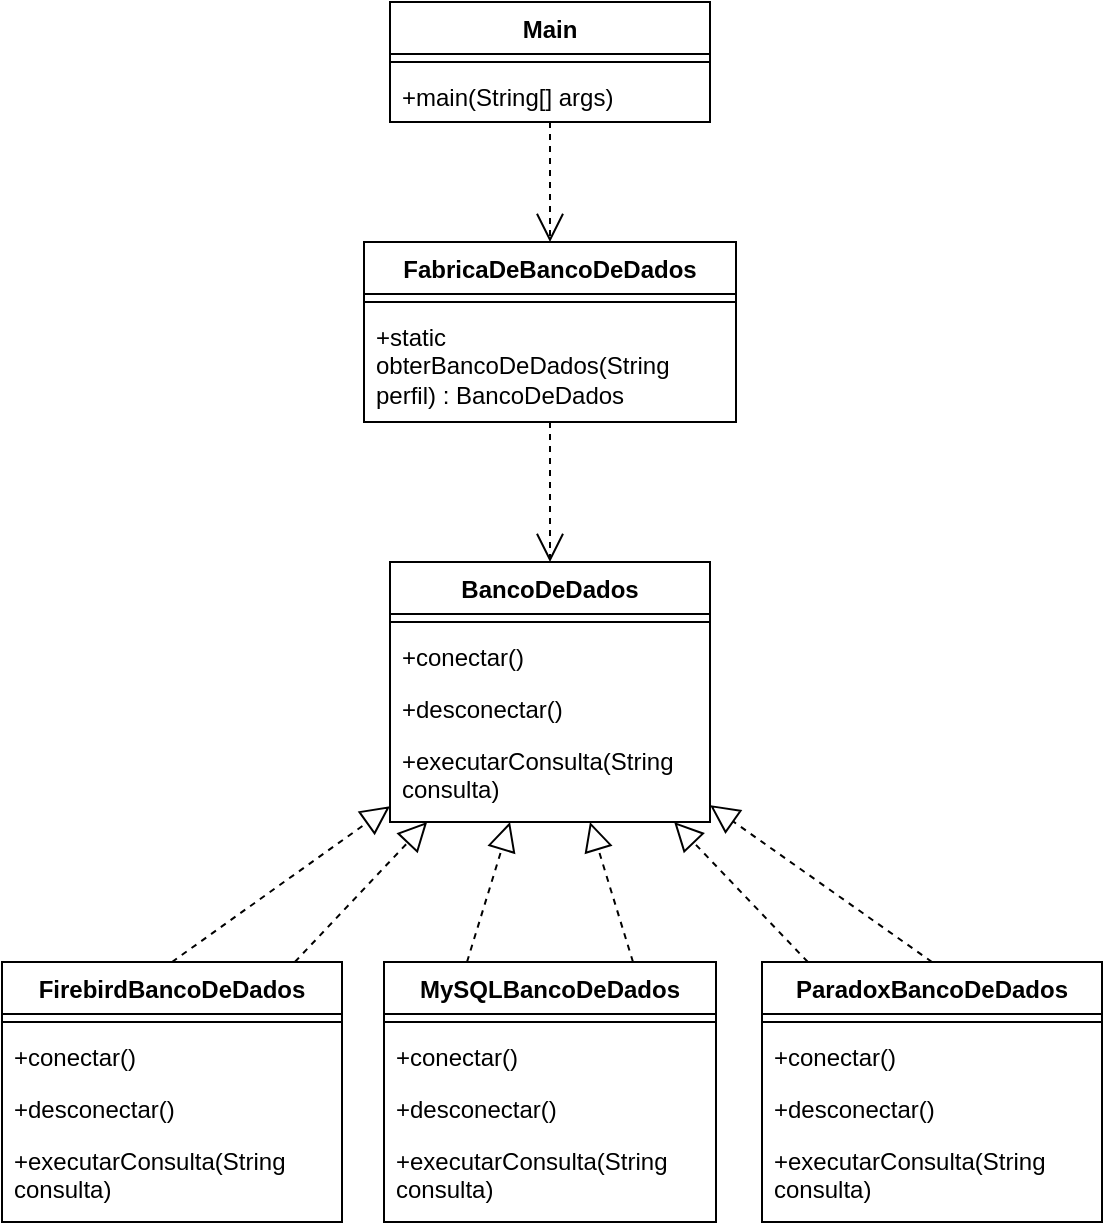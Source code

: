 <mxfile version="24.6.3" type="device">
  <diagram name="Página-1" id="_nEByJtvpSmemO3LJTgk">
    <mxGraphModel dx="1242" dy="535" grid="1" gridSize="10" guides="1" tooltips="1" connect="1" arrows="1" fold="1" page="1" pageScale="1" pageWidth="827" pageHeight="1169" math="0" shadow="0">
      <root>
        <mxCell id="0" />
        <mxCell id="1" parent="0" />
        <mxCell id="cuNSHOvxlQV0bf2IM3mk-1" value="Main" style="swimlane;fontStyle=1;align=center;verticalAlign=top;childLayout=stackLayout;horizontal=1;startSize=26;horizontalStack=0;resizeParent=1;resizeParentMax=0;resizeLast=0;collapsible=1;marginBottom=0;whiteSpace=wrap;html=1;" vertex="1" parent="1">
          <mxGeometry x="334" y="40" width="160" height="60" as="geometry" />
        </mxCell>
        <mxCell id="cuNSHOvxlQV0bf2IM3mk-3" value="" style="line;strokeWidth=1;fillColor=none;align=left;verticalAlign=middle;spacingTop=-1;spacingLeft=3;spacingRight=3;rotatable=0;labelPosition=right;points=[];portConstraint=eastwest;strokeColor=inherit;" vertex="1" parent="cuNSHOvxlQV0bf2IM3mk-1">
          <mxGeometry y="26" width="160" height="8" as="geometry" />
        </mxCell>
        <mxCell id="cuNSHOvxlQV0bf2IM3mk-4" value="+main(String[] args)" style="text;strokeColor=none;fillColor=none;align=left;verticalAlign=top;spacingLeft=4;spacingRight=4;overflow=hidden;rotatable=0;points=[[0,0.5],[1,0.5]];portConstraint=eastwest;whiteSpace=wrap;html=1;" vertex="1" parent="cuNSHOvxlQV0bf2IM3mk-1">
          <mxGeometry y="34" width="160" height="26" as="geometry" />
        </mxCell>
        <mxCell id="cuNSHOvxlQV0bf2IM3mk-5" value="FabricaDeBancoDeDados" style="swimlane;fontStyle=1;align=center;verticalAlign=top;childLayout=stackLayout;horizontal=1;startSize=26;horizontalStack=0;resizeParent=1;resizeParentMax=0;resizeLast=0;collapsible=1;marginBottom=0;whiteSpace=wrap;html=1;" vertex="1" parent="1">
          <mxGeometry x="321" y="160" width="186" height="90" as="geometry" />
        </mxCell>
        <mxCell id="cuNSHOvxlQV0bf2IM3mk-6" value="" style="line;strokeWidth=1;fillColor=none;align=left;verticalAlign=middle;spacingTop=-1;spacingLeft=3;spacingRight=3;rotatable=0;labelPosition=right;points=[];portConstraint=eastwest;strokeColor=inherit;" vertex="1" parent="cuNSHOvxlQV0bf2IM3mk-5">
          <mxGeometry y="26" width="186" height="8" as="geometry" />
        </mxCell>
        <mxCell id="cuNSHOvxlQV0bf2IM3mk-7" value="+static obterBancoDeDados(String perfil) : BancoDeDados" style="text;strokeColor=none;fillColor=none;align=left;verticalAlign=top;spacingLeft=4;spacingRight=4;overflow=hidden;rotatable=0;points=[[0,0.5],[1,0.5]];portConstraint=eastwest;whiteSpace=wrap;html=1;" vertex="1" parent="cuNSHOvxlQV0bf2IM3mk-5">
          <mxGeometry y="34" width="186" height="56" as="geometry" />
        </mxCell>
        <mxCell id="cuNSHOvxlQV0bf2IM3mk-11" value="BancoDeDados" style="swimlane;fontStyle=1;align=center;verticalAlign=top;childLayout=stackLayout;horizontal=1;startSize=26;horizontalStack=0;resizeParent=1;resizeParentMax=0;resizeLast=0;collapsible=1;marginBottom=0;whiteSpace=wrap;html=1;" vertex="1" parent="1">
          <mxGeometry x="334" y="320" width="160" height="130" as="geometry" />
        </mxCell>
        <mxCell id="cuNSHOvxlQV0bf2IM3mk-12" value="" style="line;strokeWidth=1;fillColor=none;align=left;verticalAlign=middle;spacingTop=-1;spacingLeft=3;spacingRight=3;rotatable=0;labelPosition=right;points=[];portConstraint=eastwest;strokeColor=inherit;" vertex="1" parent="cuNSHOvxlQV0bf2IM3mk-11">
          <mxGeometry y="26" width="160" height="8" as="geometry" />
        </mxCell>
        <mxCell id="cuNSHOvxlQV0bf2IM3mk-13" value="+conectar()" style="text;strokeColor=none;fillColor=none;align=left;verticalAlign=top;spacingLeft=4;spacingRight=4;overflow=hidden;rotatable=0;points=[[0,0.5],[1,0.5]];portConstraint=eastwest;whiteSpace=wrap;html=1;" vertex="1" parent="cuNSHOvxlQV0bf2IM3mk-11">
          <mxGeometry y="34" width="160" height="26" as="geometry" />
        </mxCell>
        <mxCell id="cuNSHOvxlQV0bf2IM3mk-14" value="+desconectar()" style="text;strokeColor=none;fillColor=none;align=left;verticalAlign=top;spacingLeft=4;spacingRight=4;overflow=hidden;rotatable=0;points=[[0,0.5],[1,0.5]];portConstraint=eastwest;whiteSpace=wrap;html=1;" vertex="1" parent="cuNSHOvxlQV0bf2IM3mk-11">
          <mxGeometry y="60" width="160" height="26" as="geometry" />
        </mxCell>
        <mxCell id="cuNSHOvxlQV0bf2IM3mk-23" value="+executarConsulta(String consulta)" style="text;strokeColor=none;fillColor=none;align=left;verticalAlign=top;spacingLeft=4;spacingRight=4;overflow=hidden;rotatable=0;points=[[0,0.5],[1,0.5]];portConstraint=eastwest;whiteSpace=wrap;html=1;" vertex="1" parent="cuNSHOvxlQV0bf2IM3mk-11">
          <mxGeometry y="86" width="160" height="44" as="geometry" />
        </mxCell>
        <mxCell id="cuNSHOvxlQV0bf2IM3mk-24" value="FirebirdBancoDeDados" style="swimlane;fontStyle=1;align=center;verticalAlign=top;childLayout=stackLayout;horizontal=1;startSize=26;horizontalStack=0;resizeParent=1;resizeParentMax=0;resizeLast=0;collapsible=1;marginBottom=0;whiteSpace=wrap;html=1;" vertex="1" parent="1">
          <mxGeometry x="140" y="520" width="170" height="130" as="geometry" />
        </mxCell>
        <mxCell id="cuNSHOvxlQV0bf2IM3mk-25" value="" style="line;strokeWidth=1;fillColor=none;align=left;verticalAlign=middle;spacingTop=-1;spacingLeft=3;spacingRight=3;rotatable=0;labelPosition=right;points=[];portConstraint=eastwest;strokeColor=inherit;" vertex="1" parent="cuNSHOvxlQV0bf2IM3mk-24">
          <mxGeometry y="26" width="170" height="8" as="geometry" />
        </mxCell>
        <mxCell id="cuNSHOvxlQV0bf2IM3mk-26" value="+conectar()" style="text;strokeColor=none;fillColor=none;align=left;verticalAlign=top;spacingLeft=4;spacingRight=4;overflow=hidden;rotatable=0;points=[[0,0.5],[1,0.5]];portConstraint=eastwest;whiteSpace=wrap;html=1;" vertex="1" parent="cuNSHOvxlQV0bf2IM3mk-24">
          <mxGeometry y="34" width="170" height="26" as="geometry" />
        </mxCell>
        <mxCell id="cuNSHOvxlQV0bf2IM3mk-27" value="+desconectar()" style="text;strokeColor=none;fillColor=none;align=left;verticalAlign=top;spacingLeft=4;spacingRight=4;overflow=hidden;rotatable=0;points=[[0,0.5],[1,0.5]];portConstraint=eastwest;whiteSpace=wrap;html=1;" vertex="1" parent="cuNSHOvxlQV0bf2IM3mk-24">
          <mxGeometry y="60" width="170" height="26" as="geometry" />
        </mxCell>
        <mxCell id="cuNSHOvxlQV0bf2IM3mk-28" value="+executarConsulta(String consulta)" style="text;strokeColor=none;fillColor=none;align=left;verticalAlign=top;spacingLeft=4;spacingRight=4;overflow=hidden;rotatable=0;points=[[0,0.5],[1,0.5]];portConstraint=eastwest;whiteSpace=wrap;html=1;" vertex="1" parent="cuNSHOvxlQV0bf2IM3mk-24">
          <mxGeometry y="86" width="170" height="44" as="geometry" />
        </mxCell>
        <mxCell id="cuNSHOvxlQV0bf2IM3mk-29" value="MySQLBancoDeDados" style="swimlane;fontStyle=1;align=center;verticalAlign=top;childLayout=stackLayout;horizontal=1;startSize=26;horizontalStack=0;resizeParent=1;resizeParentMax=0;resizeLast=0;collapsible=1;marginBottom=0;whiteSpace=wrap;html=1;" vertex="1" parent="1">
          <mxGeometry x="331" y="520" width="166" height="130" as="geometry" />
        </mxCell>
        <mxCell id="cuNSHOvxlQV0bf2IM3mk-30" value="" style="line;strokeWidth=1;fillColor=none;align=left;verticalAlign=middle;spacingTop=-1;spacingLeft=3;spacingRight=3;rotatable=0;labelPosition=right;points=[];portConstraint=eastwest;strokeColor=inherit;" vertex="1" parent="cuNSHOvxlQV0bf2IM3mk-29">
          <mxGeometry y="26" width="166" height="8" as="geometry" />
        </mxCell>
        <mxCell id="cuNSHOvxlQV0bf2IM3mk-31" value="+conectar()" style="text;strokeColor=none;fillColor=none;align=left;verticalAlign=top;spacingLeft=4;spacingRight=4;overflow=hidden;rotatable=0;points=[[0,0.5],[1,0.5]];portConstraint=eastwest;whiteSpace=wrap;html=1;" vertex="1" parent="cuNSHOvxlQV0bf2IM3mk-29">
          <mxGeometry y="34" width="166" height="26" as="geometry" />
        </mxCell>
        <mxCell id="cuNSHOvxlQV0bf2IM3mk-32" value="+desconectar()" style="text;strokeColor=none;fillColor=none;align=left;verticalAlign=top;spacingLeft=4;spacingRight=4;overflow=hidden;rotatable=0;points=[[0,0.5],[1,0.5]];portConstraint=eastwest;whiteSpace=wrap;html=1;" vertex="1" parent="cuNSHOvxlQV0bf2IM3mk-29">
          <mxGeometry y="60" width="166" height="26" as="geometry" />
        </mxCell>
        <mxCell id="cuNSHOvxlQV0bf2IM3mk-33" value="+executarConsulta(String consulta)" style="text;strokeColor=none;fillColor=none;align=left;verticalAlign=top;spacingLeft=4;spacingRight=4;overflow=hidden;rotatable=0;points=[[0,0.5],[1,0.5]];portConstraint=eastwest;whiteSpace=wrap;html=1;" vertex="1" parent="cuNSHOvxlQV0bf2IM3mk-29">
          <mxGeometry y="86" width="166" height="44" as="geometry" />
        </mxCell>
        <mxCell id="cuNSHOvxlQV0bf2IM3mk-34" value="ParadoxBancoDeDados" style="swimlane;fontStyle=1;align=center;verticalAlign=top;childLayout=stackLayout;horizontal=1;startSize=26;horizontalStack=0;resizeParent=1;resizeParentMax=0;resizeLast=0;collapsible=1;marginBottom=0;whiteSpace=wrap;html=1;" vertex="1" parent="1">
          <mxGeometry x="520" y="520" width="170" height="130" as="geometry" />
        </mxCell>
        <mxCell id="cuNSHOvxlQV0bf2IM3mk-35" value="" style="line;strokeWidth=1;fillColor=none;align=left;verticalAlign=middle;spacingTop=-1;spacingLeft=3;spacingRight=3;rotatable=0;labelPosition=right;points=[];portConstraint=eastwest;strokeColor=inherit;" vertex="1" parent="cuNSHOvxlQV0bf2IM3mk-34">
          <mxGeometry y="26" width="170" height="8" as="geometry" />
        </mxCell>
        <mxCell id="cuNSHOvxlQV0bf2IM3mk-36" value="+conectar()" style="text;strokeColor=none;fillColor=none;align=left;verticalAlign=top;spacingLeft=4;spacingRight=4;overflow=hidden;rotatable=0;points=[[0,0.5],[1,0.5]];portConstraint=eastwest;whiteSpace=wrap;html=1;" vertex="1" parent="cuNSHOvxlQV0bf2IM3mk-34">
          <mxGeometry y="34" width="170" height="26" as="geometry" />
        </mxCell>
        <mxCell id="cuNSHOvxlQV0bf2IM3mk-37" value="+desconectar()" style="text;strokeColor=none;fillColor=none;align=left;verticalAlign=top;spacingLeft=4;spacingRight=4;overflow=hidden;rotatable=0;points=[[0,0.5],[1,0.5]];portConstraint=eastwest;whiteSpace=wrap;html=1;" vertex="1" parent="cuNSHOvxlQV0bf2IM3mk-34">
          <mxGeometry y="60" width="170" height="26" as="geometry" />
        </mxCell>
        <mxCell id="cuNSHOvxlQV0bf2IM3mk-38" value="+executarConsulta(String consulta)" style="text;strokeColor=none;fillColor=none;align=left;verticalAlign=top;spacingLeft=4;spacingRight=4;overflow=hidden;rotatable=0;points=[[0,0.5],[1,0.5]];portConstraint=eastwest;whiteSpace=wrap;html=1;" vertex="1" parent="cuNSHOvxlQV0bf2IM3mk-34">
          <mxGeometry y="86" width="170" height="44" as="geometry" />
        </mxCell>
        <mxCell id="cuNSHOvxlQV0bf2IM3mk-39" value="" style="endArrow=open;endSize=12;dashed=1;html=1;rounded=0;" edge="1" parent="1" source="cuNSHOvxlQV0bf2IM3mk-1" target="cuNSHOvxlQV0bf2IM3mk-5">
          <mxGeometry width="160" relative="1" as="geometry">
            <mxPoint x="330" y="180" as="sourcePoint" />
            <mxPoint x="490" y="180" as="targetPoint" />
          </mxGeometry>
        </mxCell>
        <mxCell id="cuNSHOvxlQV0bf2IM3mk-40" value="" style="endArrow=open;endSize=12;dashed=1;html=1;rounded=0;" edge="1" parent="1" source="cuNSHOvxlQV0bf2IM3mk-5" target="cuNSHOvxlQV0bf2IM3mk-11">
          <mxGeometry width="160" relative="1" as="geometry">
            <mxPoint x="424" y="110" as="sourcePoint" />
            <mxPoint x="424" y="170" as="targetPoint" />
          </mxGeometry>
        </mxCell>
        <mxCell id="cuNSHOvxlQV0bf2IM3mk-41" value="" style="endArrow=block;dashed=1;endFill=0;endSize=12;html=1;rounded=0;" edge="1" parent="1" source="cuNSHOvxlQV0bf2IM3mk-24" target="cuNSHOvxlQV0bf2IM3mk-11">
          <mxGeometry width="160" relative="1" as="geometry">
            <mxPoint x="330" y="480" as="sourcePoint" />
            <mxPoint x="490" y="480" as="targetPoint" />
          </mxGeometry>
        </mxCell>
        <mxCell id="cuNSHOvxlQV0bf2IM3mk-42" value="" style="endArrow=block;dashed=1;endFill=0;endSize=12;html=1;rounded=0;exitX=0.25;exitY=0;exitDx=0;exitDy=0;" edge="1" parent="1" source="cuNSHOvxlQV0bf2IM3mk-29" target="cuNSHOvxlQV0bf2IM3mk-11">
          <mxGeometry width="160" relative="1" as="geometry">
            <mxPoint x="296" y="530" as="sourcePoint" />
            <mxPoint x="363" y="460" as="targetPoint" />
          </mxGeometry>
        </mxCell>
        <mxCell id="cuNSHOvxlQV0bf2IM3mk-43" value="" style="endArrow=block;dashed=1;endFill=0;endSize=12;html=1;rounded=0;" edge="1" parent="1" source="cuNSHOvxlQV0bf2IM3mk-34" target="cuNSHOvxlQV0bf2IM3mk-11">
          <mxGeometry width="160" relative="1" as="geometry">
            <mxPoint x="424" y="530" as="sourcePoint" />
            <mxPoint x="424" y="460" as="targetPoint" />
          </mxGeometry>
        </mxCell>
        <mxCell id="cuNSHOvxlQV0bf2IM3mk-44" value="" style="endArrow=block;dashed=1;endFill=0;endSize=12;html=1;rounded=0;exitX=0.5;exitY=0;exitDx=0;exitDy=0;" edge="1" parent="1" source="cuNSHOvxlQV0bf2IM3mk-34" target="cuNSHOvxlQV0bf2IM3mk-11">
          <mxGeometry width="160" relative="1" as="geometry">
            <mxPoint x="553" y="530" as="sourcePoint" />
            <mxPoint x="486" y="460" as="targetPoint" />
          </mxGeometry>
        </mxCell>
        <mxCell id="cuNSHOvxlQV0bf2IM3mk-45" value="" style="endArrow=block;dashed=1;endFill=0;endSize=12;html=1;rounded=0;exitX=0.75;exitY=0;exitDx=0;exitDy=0;" edge="1" parent="1" source="cuNSHOvxlQV0bf2IM3mk-29" target="cuNSHOvxlQV0bf2IM3mk-11">
          <mxGeometry width="160" relative="1" as="geometry">
            <mxPoint x="424" y="530" as="sourcePoint" />
            <mxPoint x="424" y="460" as="targetPoint" />
          </mxGeometry>
        </mxCell>
        <mxCell id="cuNSHOvxlQV0bf2IM3mk-46" value="" style="endArrow=block;dashed=1;endFill=0;endSize=12;html=1;rounded=0;exitX=0.5;exitY=0;exitDx=0;exitDy=0;" edge="1" parent="1" source="cuNSHOvxlQV0bf2IM3mk-24" target="cuNSHOvxlQV0bf2IM3mk-11">
          <mxGeometry width="160" relative="1" as="geometry">
            <mxPoint x="296" y="530" as="sourcePoint" />
            <mxPoint x="363" y="460" as="targetPoint" />
          </mxGeometry>
        </mxCell>
      </root>
    </mxGraphModel>
  </diagram>
</mxfile>
